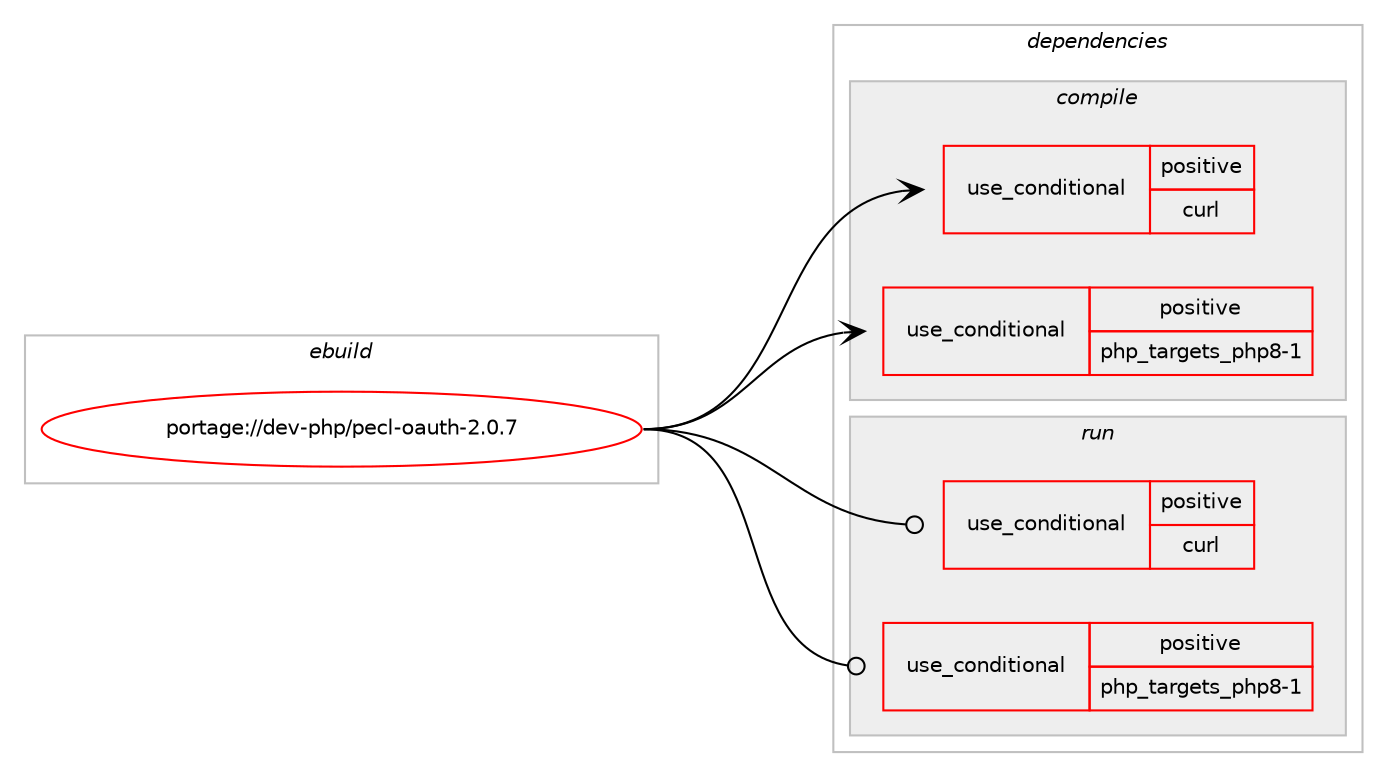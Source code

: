 digraph prolog {

# *************
# Graph options
# *************

newrank=true;
concentrate=true;
compound=true;
graph [rankdir=LR,fontname=Helvetica,fontsize=10,ranksep=1.5];#, ranksep=2.5, nodesep=0.2];
edge  [arrowhead=vee];
node  [fontname=Helvetica,fontsize=10];

# **********
# The ebuild
# **********

subgraph cluster_leftcol {
color=gray;
rank=same;
label=<<i>ebuild</i>>;
id [label="portage://dev-php/pecl-oauth-2.0.7", color=red, width=4, href="../dev-php/pecl-oauth-2.0.7.svg"];
}

# ****************
# The dependencies
# ****************

subgraph cluster_midcol {
color=gray;
label=<<i>dependencies</i>>;
subgraph cluster_compile {
fillcolor="#eeeeee";
style=filled;
label=<<i>compile</i>>;
subgraph cond29400 {
dependency70353 [label=<<TABLE BORDER="0" CELLBORDER="1" CELLSPACING="0" CELLPADDING="4"><TR><TD ROWSPAN="3" CELLPADDING="10">use_conditional</TD></TR><TR><TD>positive</TD></TR><TR><TD>curl</TD></TR></TABLE>>, shape=none, color=red];
# *** BEGIN UNKNOWN DEPENDENCY TYPE (TODO) ***
# dependency70353 -> package_dependency(portage://dev-php/pecl-oauth-2.0.7,install,no,net-misc,curl,none,[,,],[slot(0),equal],[])
# *** END UNKNOWN DEPENDENCY TYPE (TODO) ***

}
id:e -> dependency70353:w [weight=20,style="solid",arrowhead="vee"];
subgraph cond29401 {
dependency70354 [label=<<TABLE BORDER="0" CELLBORDER="1" CELLSPACING="0" CELLPADDING="4"><TR><TD ROWSPAN="3" CELLPADDING="10">use_conditional</TD></TR><TR><TD>positive</TD></TR><TR><TD>php_targets_php8-1</TD></TR></TABLE>>, shape=none, color=red];
# *** BEGIN UNKNOWN DEPENDENCY TYPE (TODO) ***
# dependency70354 -> package_dependency(portage://dev-php/pecl-oauth-2.0.7,install,no,dev-lang,php,none,[,,],[slot(8.1)],[])
# *** END UNKNOWN DEPENDENCY TYPE (TODO) ***

}
id:e -> dependency70354:w [weight=20,style="solid",arrowhead="vee"];
# *** BEGIN UNKNOWN DEPENDENCY TYPE (TODO) ***
# id -> package_dependency(portage://dev-php/pecl-oauth-2.0.7,install,no,dev-libs,libpcre,none,[,,],[slot(3),equal],[])
# *** END UNKNOWN DEPENDENCY TYPE (TODO) ***

}
subgraph cluster_compileandrun {
fillcolor="#eeeeee";
style=filled;
label=<<i>compile and run</i>>;
}
subgraph cluster_run {
fillcolor="#eeeeee";
style=filled;
label=<<i>run</i>>;
subgraph cond29402 {
dependency70355 [label=<<TABLE BORDER="0" CELLBORDER="1" CELLSPACING="0" CELLPADDING="4"><TR><TD ROWSPAN="3" CELLPADDING="10">use_conditional</TD></TR><TR><TD>positive</TD></TR><TR><TD>curl</TD></TR></TABLE>>, shape=none, color=red];
# *** BEGIN UNKNOWN DEPENDENCY TYPE (TODO) ***
# dependency70355 -> package_dependency(portage://dev-php/pecl-oauth-2.0.7,run,no,net-misc,curl,none,[,,],[slot(0),equal],[])
# *** END UNKNOWN DEPENDENCY TYPE (TODO) ***

}
id:e -> dependency70355:w [weight=20,style="solid",arrowhead="odot"];
subgraph cond29403 {
dependency70356 [label=<<TABLE BORDER="0" CELLBORDER="1" CELLSPACING="0" CELLPADDING="4"><TR><TD ROWSPAN="3" CELLPADDING="10">use_conditional</TD></TR><TR><TD>positive</TD></TR><TR><TD>php_targets_php8-1</TD></TR></TABLE>>, shape=none, color=red];
# *** BEGIN UNKNOWN DEPENDENCY TYPE (TODO) ***
# dependency70356 -> package_dependency(portage://dev-php/pecl-oauth-2.0.7,run,no,dev-lang,php,none,[,,],[slot(8.1)],[])
# *** END UNKNOWN DEPENDENCY TYPE (TODO) ***

}
id:e -> dependency70356:w [weight=20,style="solid",arrowhead="odot"];
# *** BEGIN UNKNOWN DEPENDENCY TYPE (TODO) ***
# id -> package_dependency(portage://dev-php/pecl-oauth-2.0.7,run,no,dev-libs,libpcre,none,[,,],[slot(3),equal],[])
# *** END UNKNOWN DEPENDENCY TYPE (TODO) ***

}
}

# **************
# The candidates
# **************

subgraph cluster_choices {
rank=same;
color=gray;
label=<<i>candidates</i>>;

}

}
